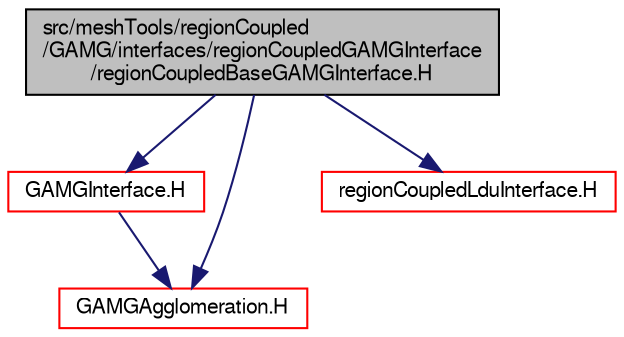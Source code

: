 digraph "src/meshTools/regionCoupled/GAMG/interfaces/regionCoupledGAMGInterface/regionCoupledBaseGAMGInterface.H"
{
  bgcolor="transparent";
  edge [fontname="FreeSans",fontsize="10",labelfontname="FreeSans",labelfontsize="10"];
  node [fontname="FreeSans",fontsize="10",shape=record];
  Node0 [label="src/meshTools/regionCoupled\l/GAMG/interfaces/regionCoupledGAMGInterface\l/regionCoupledBaseGAMGInterface.H",height=0.2,width=0.4,color="black", fillcolor="grey75", style="filled", fontcolor="black"];
  Node0 -> Node1 [color="midnightblue",fontsize="10",style="solid",fontname="FreeSans"];
  Node1 [label="GAMGInterface.H",height=0.2,width=0.4,color="red",URL="$a10937.html"];
  Node1 -> Node89 [color="midnightblue",fontsize="10",style="solid",fontname="FreeSans"];
  Node89 [label="GAMGAgglomeration.H",height=0.2,width=0.4,color="red",URL="$a10832.html"];
  Node0 -> Node134 [color="midnightblue",fontsize="10",style="solid",fontname="FreeSans"];
  Node134 [label="regionCoupledLduInterface.H",height=0.2,width=0.4,color="red",URL="$a07727.html"];
  Node0 -> Node89 [color="midnightblue",fontsize="10",style="solid",fontname="FreeSans"];
}
